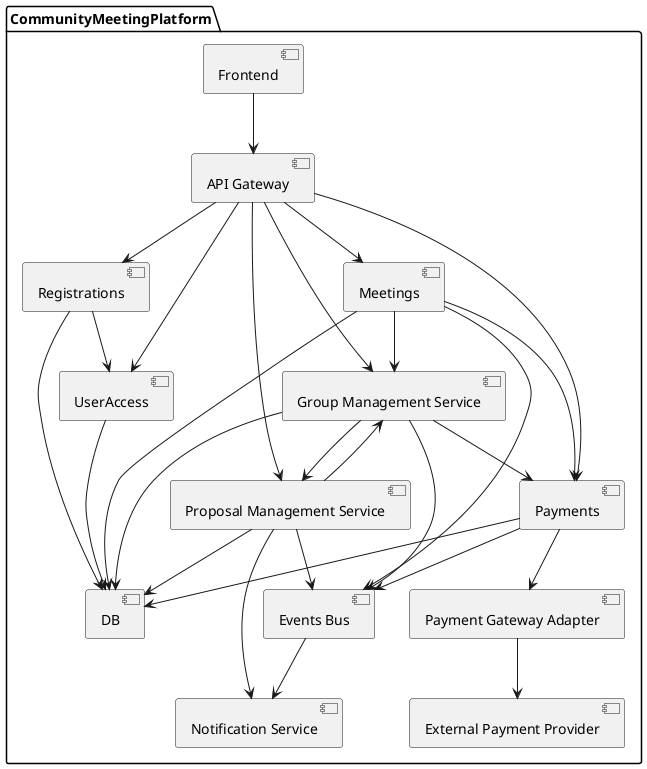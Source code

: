 @startuml
package CommunityMeetingPlatform {

[Frontend] as WebClient
[API Gateway] as APIGW
[UserAccess] as UserAccess
[Registrations] as Registrations
[Group Management Service] as GroupSvc
[Proposal Management Service] as ProposalSvc
[Meetings] as MeetingSvc
[Payments] as PaySvc
[Payment Gateway Adapter] as PayAdapter
[External Payment Provider] as ExtPay
[Notification Service] as NotiSvc
[Events Bus] as EventBus
[DB] as DB

WebClient --> APIGW

APIGW --> UserAccess
APIGW --> Registrations
APIGW --> GroupSvc
APIGW --> ProposalSvc
APIGW --> MeetingSvc
APIGW --> PaySvc

Registrations --> UserAccess

GroupSvc --> ProposalSvc
ProposalSvc --> GroupSvc
ProposalSvc --> NotiSvc

GroupSvc --> PaySvc
MeetingSvc --> GroupSvc
MeetingSvc --> PaySvc

UserAccess --> DB
Registrations --> DB
GroupSvc --> DB
ProposalSvc --> DB
MeetingSvc --> DB
PaySvc --> DB

PaySvc --> PayAdapter
PayAdapter --> ExtPay

PaySvc --> EventBus
GroupSvc --> EventBus
MeetingSvc --> EventBus
ProposalSvc --> EventBus
EventBus --> NotiSvc
}
@enduml
